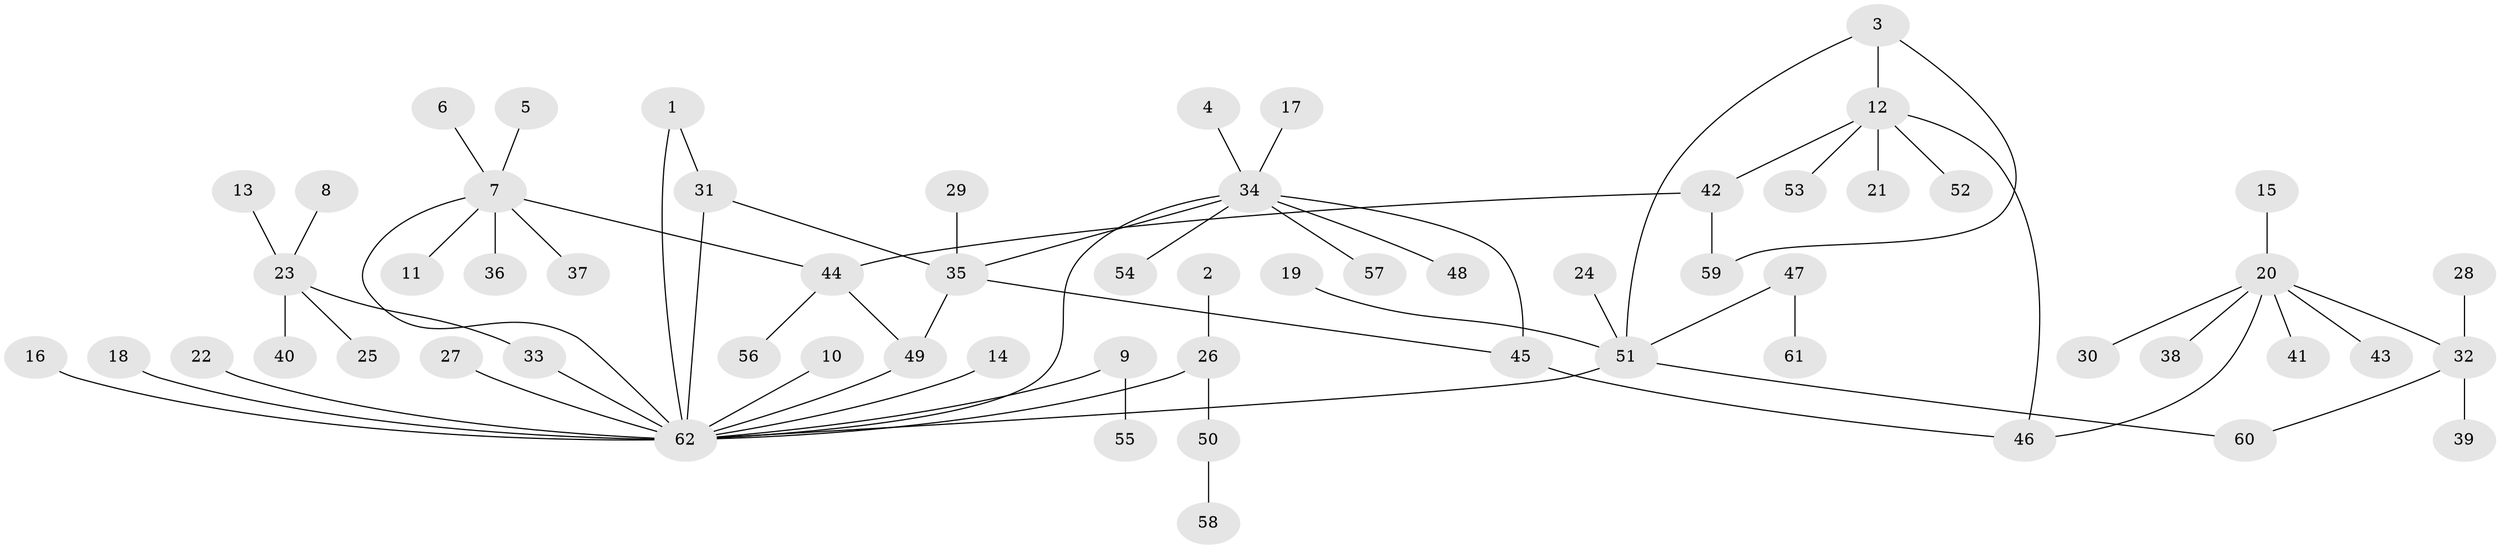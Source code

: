 // original degree distribution, {17: 0.008064516129032258, 9: 0.016129032258064516, 5: 0.04032258064516129, 2: 0.14516129032258066, 8: 0.024193548387096774, 1: 0.6209677419354839, 4: 0.056451612903225805, 3: 0.07258064516129033, 6: 0.016129032258064516}
// Generated by graph-tools (version 1.1) at 2025/01/03/09/25 03:01:55]
// undirected, 62 vertices, 70 edges
graph export_dot {
graph [start="1"]
  node [color=gray90,style=filled];
  1;
  2;
  3;
  4;
  5;
  6;
  7;
  8;
  9;
  10;
  11;
  12;
  13;
  14;
  15;
  16;
  17;
  18;
  19;
  20;
  21;
  22;
  23;
  24;
  25;
  26;
  27;
  28;
  29;
  30;
  31;
  32;
  33;
  34;
  35;
  36;
  37;
  38;
  39;
  40;
  41;
  42;
  43;
  44;
  45;
  46;
  47;
  48;
  49;
  50;
  51;
  52;
  53;
  54;
  55;
  56;
  57;
  58;
  59;
  60;
  61;
  62;
  1 -- 31 [weight=1.0];
  1 -- 62 [weight=1.0];
  2 -- 26 [weight=1.0];
  3 -- 12 [weight=1.0];
  3 -- 51 [weight=1.0];
  3 -- 59 [weight=1.0];
  4 -- 34 [weight=1.0];
  5 -- 7 [weight=1.0];
  6 -- 7 [weight=1.0];
  7 -- 11 [weight=1.0];
  7 -- 36 [weight=1.0];
  7 -- 37 [weight=1.0];
  7 -- 44 [weight=1.0];
  7 -- 62 [weight=1.0];
  8 -- 23 [weight=1.0];
  9 -- 55 [weight=1.0];
  9 -- 62 [weight=1.0];
  10 -- 62 [weight=1.0];
  12 -- 21 [weight=1.0];
  12 -- 42 [weight=1.0];
  12 -- 46 [weight=1.0];
  12 -- 52 [weight=1.0];
  12 -- 53 [weight=1.0];
  13 -- 23 [weight=1.0];
  14 -- 62 [weight=1.0];
  15 -- 20 [weight=1.0];
  16 -- 62 [weight=1.0];
  17 -- 34 [weight=1.0];
  18 -- 62 [weight=1.0];
  19 -- 51 [weight=1.0];
  20 -- 30 [weight=1.0];
  20 -- 32 [weight=1.0];
  20 -- 38 [weight=1.0];
  20 -- 41 [weight=1.0];
  20 -- 43 [weight=1.0];
  20 -- 46 [weight=1.0];
  22 -- 62 [weight=1.0];
  23 -- 25 [weight=1.0];
  23 -- 33 [weight=1.0];
  23 -- 40 [weight=1.0];
  24 -- 51 [weight=1.0];
  26 -- 50 [weight=1.0];
  26 -- 62 [weight=1.0];
  27 -- 62 [weight=1.0];
  28 -- 32 [weight=1.0];
  29 -- 35 [weight=1.0];
  31 -- 35 [weight=1.0];
  31 -- 62 [weight=1.0];
  32 -- 39 [weight=1.0];
  32 -- 60 [weight=1.0];
  33 -- 62 [weight=1.0];
  34 -- 35 [weight=1.0];
  34 -- 45 [weight=1.0];
  34 -- 48 [weight=1.0];
  34 -- 54 [weight=1.0];
  34 -- 57 [weight=1.0];
  34 -- 62 [weight=1.0];
  35 -- 45 [weight=1.0];
  35 -- 49 [weight=1.0];
  42 -- 44 [weight=1.0];
  42 -- 59 [weight=1.0];
  44 -- 49 [weight=1.0];
  44 -- 56 [weight=1.0];
  45 -- 46 [weight=1.0];
  47 -- 51 [weight=1.0];
  47 -- 61 [weight=1.0];
  49 -- 62 [weight=1.0];
  50 -- 58 [weight=1.0];
  51 -- 60 [weight=1.0];
  51 -- 62 [weight=1.0];
}
